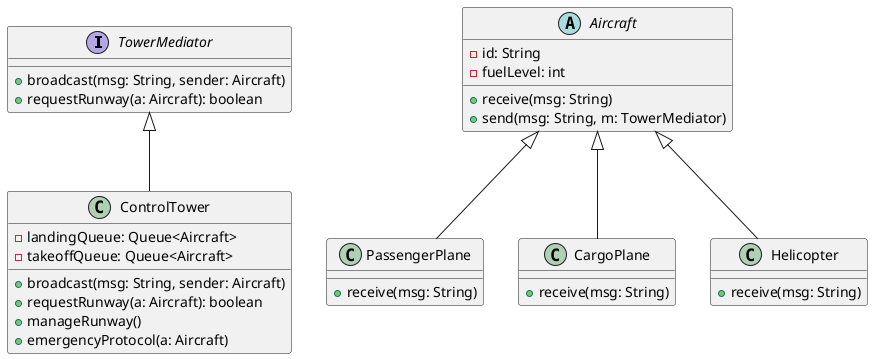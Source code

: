 @startuml

interface TowerMediator {
    +broadcast(msg: String, sender: Aircraft)
    +requestRunway(a: Aircraft): boolean
}

abstract class Aircraft {
    -id: String
    -fuelLevel: int
    +receive(msg: String)
    +send(msg: String, m: TowerMediator)
}

class PassengerPlane {
    +receive(msg: String)
}

class CargoPlane {
    +receive(msg: String)
}

class Helicopter {
    +receive(msg: String)
}

class ControlTower {
    -landingQueue: Queue<Aircraft>
    -takeoffQueue: Queue<Aircraft>
    +broadcast(msg: String, sender: Aircraft)
    +requestRunway(a: Aircraft): boolean
    +manageRunway()
    +emergencyProtocol(a: Aircraft)
}

TowerMediator <|-- ControlTower
Aircraft <|-- PassengerPlane
Aircraft <|-- CargoPlane
Aircraft <|-- Helicopter

@enduml
